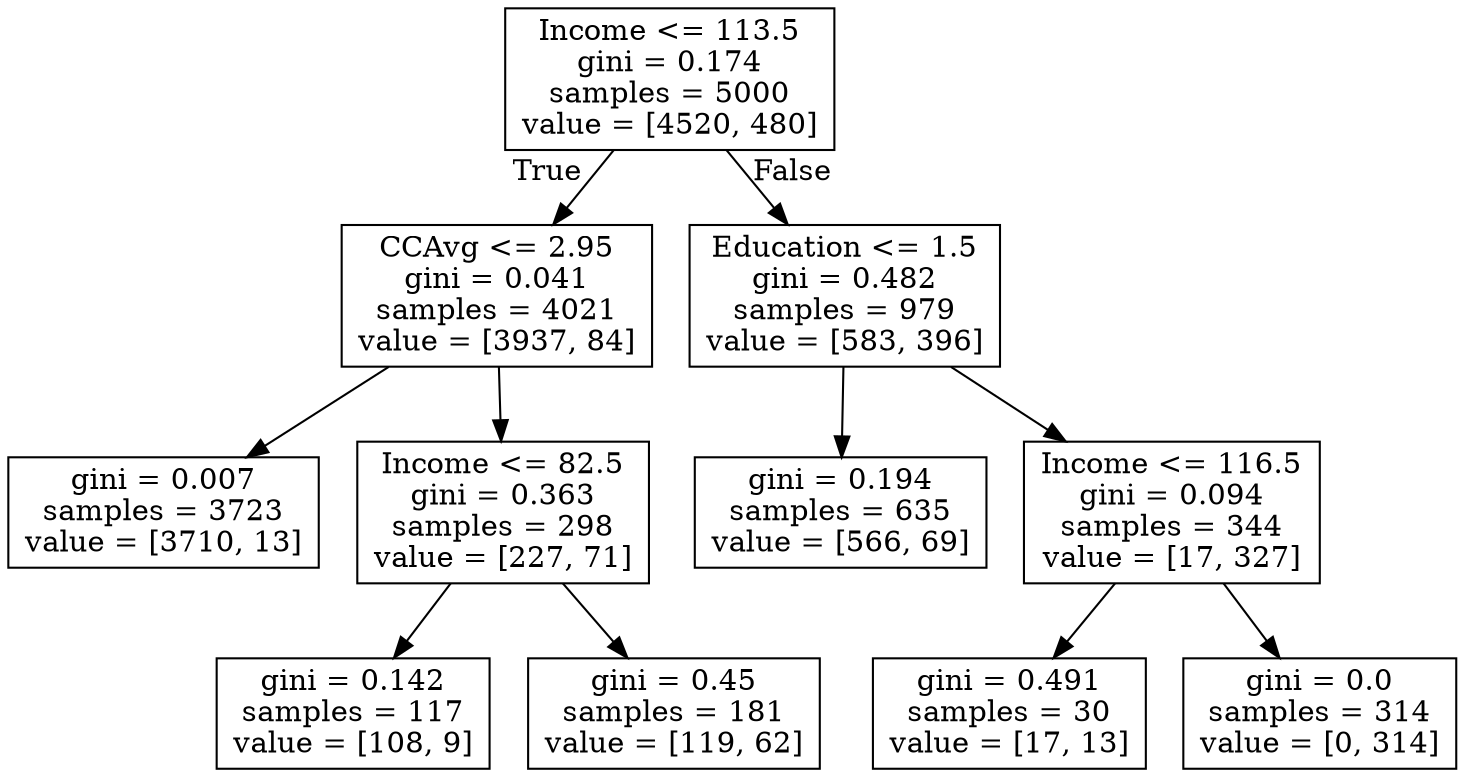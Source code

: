 digraph Tree {
node [shape=box] ;
0 [label="Income <= 113.5\ngini = 0.174\nsamples = 5000\nvalue = [4520, 480]"] ;
1 [label="CCAvg <= 2.95\ngini = 0.041\nsamples = 4021\nvalue = [3937, 84]"] ;
0 -> 1 [labeldistance=2.5, labelangle=45, headlabel="True"] ;
5 [label="gini = 0.007\nsamples = 3723\nvalue = [3710, 13]"] ;
1 -> 5 ;
6 [label="Income <= 82.5\ngini = 0.363\nsamples = 298\nvalue = [227, 71]"] ;
1 -> 6 ;
9 [label="gini = 0.142\nsamples = 117\nvalue = [108, 9]"] ;
6 -> 9 ;
10 [label="gini = 0.45\nsamples = 181\nvalue = [119, 62]"] ;
6 -> 10 ;
2 [label="Education <= 1.5\ngini = 0.482\nsamples = 979\nvalue = [583, 396]"] ;
0 -> 2 [labeldistance=2.5, labelangle=-45, headlabel="False"] ;
3 [label="gini = 0.194\nsamples = 635\nvalue = [566, 69]"] ;
2 -> 3 ;
4 [label="Income <= 116.5\ngini = 0.094\nsamples = 344\nvalue = [17, 327]"] ;
2 -> 4 ;
7 [label="gini = 0.491\nsamples = 30\nvalue = [17, 13]"] ;
4 -> 7 ;
8 [label="gini = 0.0\nsamples = 314\nvalue = [0, 314]"] ;
4 -> 8 ;
}